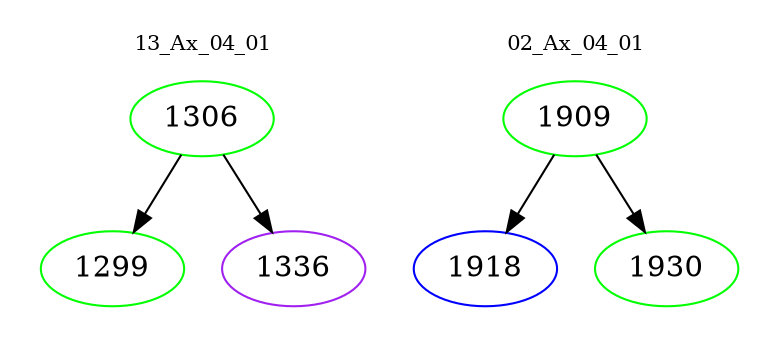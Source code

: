 digraph{
subgraph cluster_0 {
color = white
label = "13_Ax_04_01";
fontsize=10;
T0_1306 [label="1306", color="green"]
T0_1306 -> T0_1299 [color="black"]
T0_1299 [label="1299", color="green"]
T0_1306 -> T0_1336 [color="black"]
T0_1336 [label="1336", color="purple"]
}
subgraph cluster_1 {
color = white
label = "02_Ax_04_01";
fontsize=10;
T1_1909 [label="1909", color="green"]
T1_1909 -> T1_1918 [color="black"]
T1_1918 [label="1918", color="blue"]
T1_1909 -> T1_1930 [color="black"]
T1_1930 [label="1930", color="green"]
}
}
